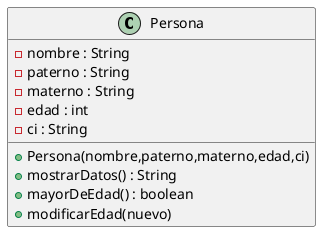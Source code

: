 @startuml
class Persona {
  - nombre : String
  - paterno : String
  - materno : String
  - edad : int
  - ci : String
  + Persona(nombre,paterno,materno,edad,ci)
  + mostrarDatos() : String
  + mayorDeEdad() : boolean
  + modificarEdad(nuevo)
}
@enduml
